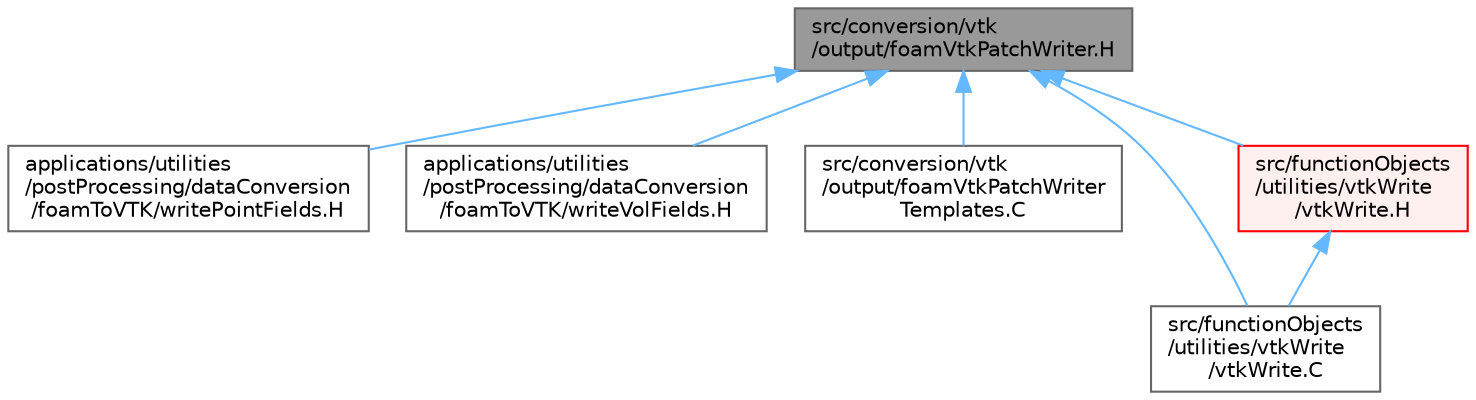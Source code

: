 digraph "src/conversion/vtk/output/foamVtkPatchWriter.H"
{
 // LATEX_PDF_SIZE
  bgcolor="transparent";
  edge [fontname=Helvetica,fontsize=10,labelfontname=Helvetica,labelfontsize=10];
  node [fontname=Helvetica,fontsize=10,shape=box,height=0.2,width=0.4];
  Node1 [id="Node000001",label="src/conversion/vtk\l/output/foamVtkPatchWriter.H",height=0.2,width=0.4,color="gray40", fillcolor="grey60", style="filled", fontcolor="black",tooltip=" "];
  Node1 -> Node2 [id="edge1_Node000001_Node000002",dir="back",color="steelblue1",style="solid",tooltip=" "];
  Node2 [id="Node000002",label="applications/utilities\l/postProcessing/dataConversion\l/foamToVTK/writePointFields.H",height=0.2,width=0.4,color="grey40", fillcolor="white", style="filled",URL="$foamToVTK_2writePointFields_8H.html",tooltip=" "];
  Node1 -> Node3 [id="edge2_Node000001_Node000003",dir="back",color="steelblue1",style="solid",tooltip=" "];
  Node3 [id="Node000003",label="applications/utilities\l/postProcessing/dataConversion\l/foamToVTK/writeVolFields.H",height=0.2,width=0.4,color="grey40", fillcolor="white", style="filled",URL="$foamToVTK_2writeVolFields_8H.html",tooltip=" "];
  Node1 -> Node4 [id="edge3_Node000001_Node000004",dir="back",color="steelblue1",style="solid",tooltip=" "];
  Node4 [id="Node000004",label="src/conversion/vtk\l/output/foamVtkPatchWriter\lTemplates.C",height=0.2,width=0.4,color="grey40", fillcolor="white", style="filled",URL="$foamVtkPatchWriterTemplates_8C.html",tooltip=" "];
  Node1 -> Node5 [id="edge4_Node000001_Node000005",dir="back",color="steelblue1",style="solid",tooltip=" "];
  Node5 [id="Node000005",label="src/functionObjects\l/utilities/vtkWrite\l/vtkWrite.C",height=0.2,width=0.4,color="grey40", fillcolor="white", style="filled",URL="$vtkWrite_8C.html",tooltip=" "];
  Node1 -> Node6 [id="edge5_Node000001_Node000006",dir="back",color="steelblue1",style="solid",tooltip=" "];
  Node6 [id="Node000006",label="src/functionObjects\l/utilities/vtkWrite\l/vtkWrite.H",height=0.2,width=0.4,color="red", fillcolor="#FFF0F0", style="filled",URL="$vtkWrite_8H.html",tooltip=" "];
  Node6 -> Node5 [id="edge6_Node000006_Node000005",dir="back",color="steelblue1",style="solid",tooltip=" "];
}
